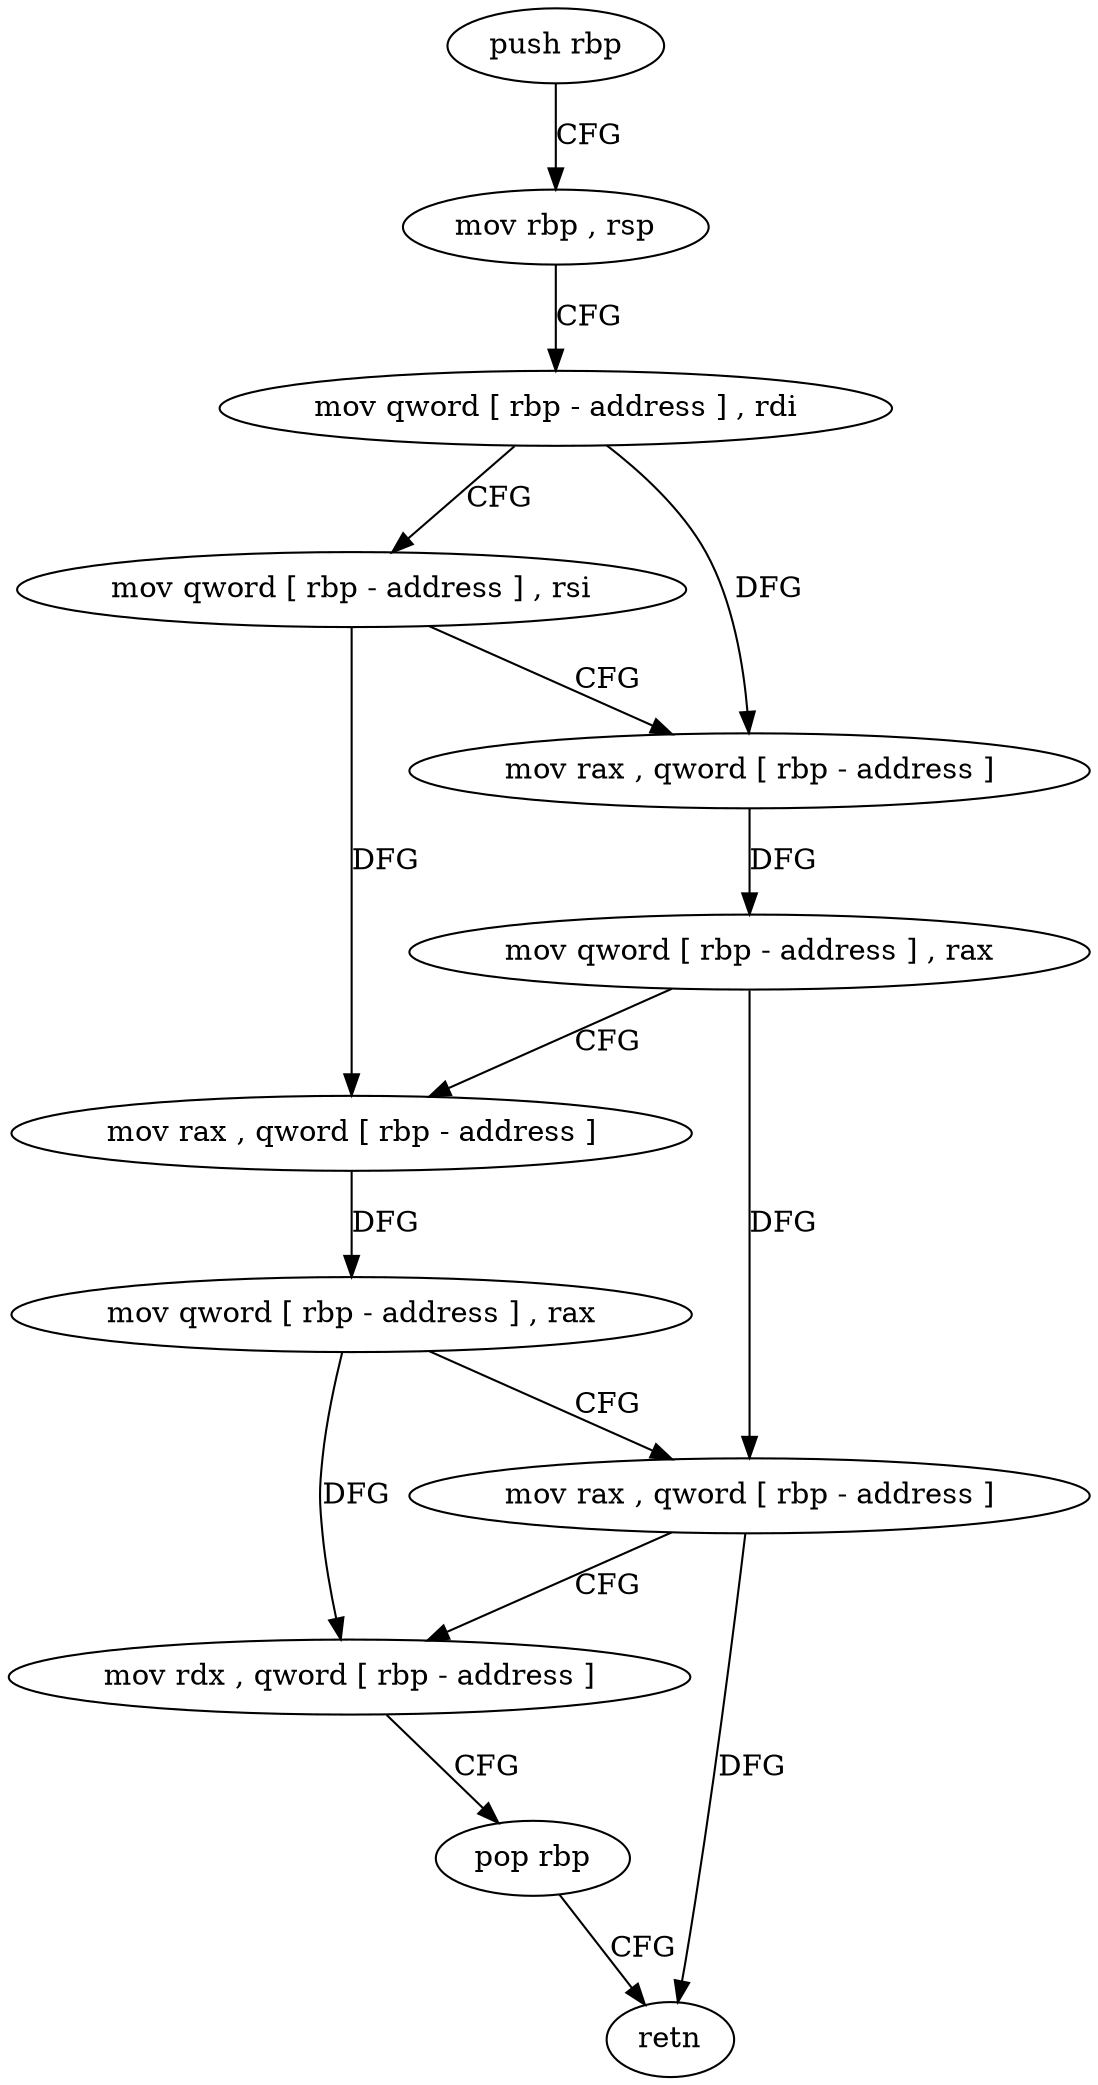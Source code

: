 digraph "func" {
"4222528" [label = "push rbp" ]
"4222529" [label = "mov rbp , rsp" ]
"4222532" [label = "mov qword [ rbp - address ] , rdi" ]
"4222536" [label = "mov qword [ rbp - address ] , rsi" ]
"4222540" [label = "mov rax , qword [ rbp - address ]" ]
"4222544" [label = "mov qword [ rbp - address ] , rax" ]
"4222548" [label = "mov rax , qword [ rbp - address ]" ]
"4222552" [label = "mov qword [ rbp - address ] , rax" ]
"4222556" [label = "mov rax , qword [ rbp - address ]" ]
"4222560" [label = "mov rdx , qword [ rbp - address ]" ]
"4222564" [label = "pop rbp" ]
"4222565" [label = "retn" ]
"4222528" -> "4222529" [ label = "CFG" ]
"4222529" -> "4222532" [ label = "CFG" ]
"4222532" -> "4222536" [ label = "CFG" ]
"4222532" -> "4222540" [ label = "DFG" ]
"4222536" -> "4222540" [ label = "CFG" ]
"4222536" -> "4222548" [ label = "DFG" ]
"4222540" -> "4222544" [ label = "DFG" ]
"4222544" -> "4222548" [ label = "CFG" ]
"4222544" -> "4222556" [ label = "DFG" ]
"4222548" -> "4222552" [ label = "DFG" ]
"4222552" -> "4222556" [ label = "CFG" ]
"4222552" -> "4222560" [ label = "DFG" ]
"4222556" -> "4222560" [ label = "CFG" ]
"4222556" -> "4222565" [ label = "DFG" ]
"4222560" -> "4222564" [ label = "CFG" ]
"4222564" -> "4222565" [ label = "CFG" ]
}

